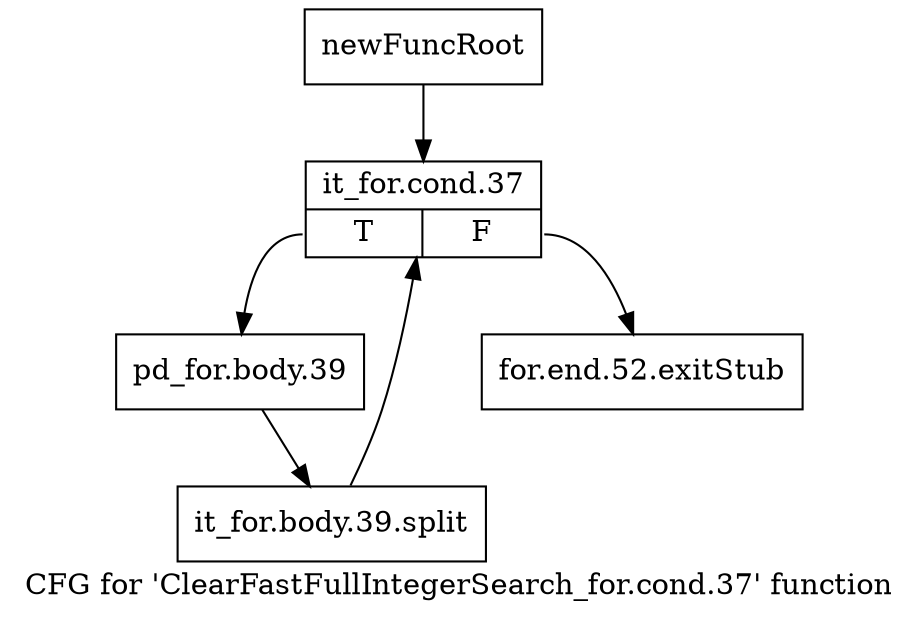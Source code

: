 digraph "CFG for 'ClearFastFullIntegerSearch_for.cond.37' function" {
	label="CFG for 'ClearFastFullIntegerSearch_for.cond.37' function";

	Node0x285afa0 [shape=record,label="{newFuncRoot}"];
	Node0x285afa0 -> Node0x2860090;
	Node0x285aff0 [shape=record,label="{for.end.52.exitStub}"];
	Node0x2860090 [shape=record,label="{it_for.cond.37|{<s0>T|<s1>F}}"];
	Node0x2860090:s0 -> Node0x28600e0;
	Node0x2860090:s1 -> Node0x285aff0;
	Node0x28600e0 [shape=record,label="{pd_for.body.39}"];
	Node0x28600e0 -> Node0x35757f0;
	Node0x35757f0 [shape=record,label="{it_for.body.39.split}"];
	Node0x35757f0 -> Node0x2860090;
}
